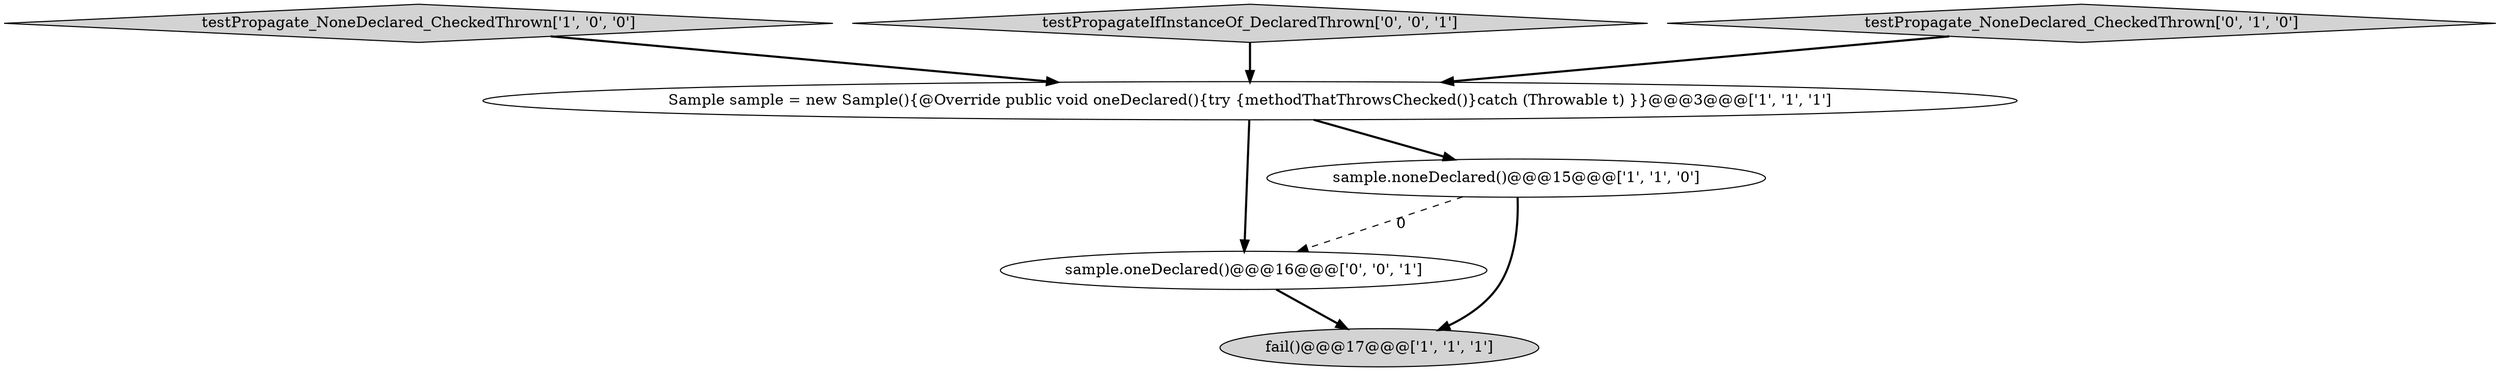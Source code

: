 digraph {
2 [style = filled, label = "fail()@@@17@@@['1', '1', '1']", fillcolor = lightgray, shape = ellipse image = "AAA0AAABBB1BBB"];
5 [style = filled, label = "sample.oneDeclared()@@@16@@@['0', '0', '1']", fillcolor = white, shape = ellipse image = "AAA0AAABBB3BBB"];
1 [style = filled, label = "sample.noneDeclared()@@@15@@@['1', '1', '0']", fillcolor = white, shape = ellipse image = "AAA0AAABBB1BBB"];
0 [style = filled, label = "testPropagate_NoneDeclared_CheckedThrown['1', '0', '0']", fillcolor = lightgray, shape = diamond image = "AAA0AAABBB1BBB"];
6 [style = filled, label = "testPropagateIfInstanceOf_DeclaredThrown['0', '0', '1']", fillcolor = lightgray, shape = diamond image = "AAA0AAABBB3BBB"];
4 [style = filled, label = "testPropagate_NoneDeclared_CheckedThrown['0', '1', '0']", fillcolor = lightgray, shape = diamond image = "AAA0AAABBB2BBB"];
3 [style = filled, label = "Sample sample = new Sample(){@Override public void oneDeclared(){try {methodThatThrowsChecked()}catch (Throwable t) }}@@@3@@@['1', '1', '1']", fillcolor = white, shape = ellipse image = "AAA0AAABBB1BBB"];
5->2 [style = bold, label=""];
1->5 [style = dashed, label="0"];
0->3 [style = bold, label=""];
4->3 [style = bold, label=""];
1->2 [style = bold, label=""];
6->3 [style = bold, label=""];
3->5 [style = bold, label=""];
3->1 [style = bold, label=""];
}
